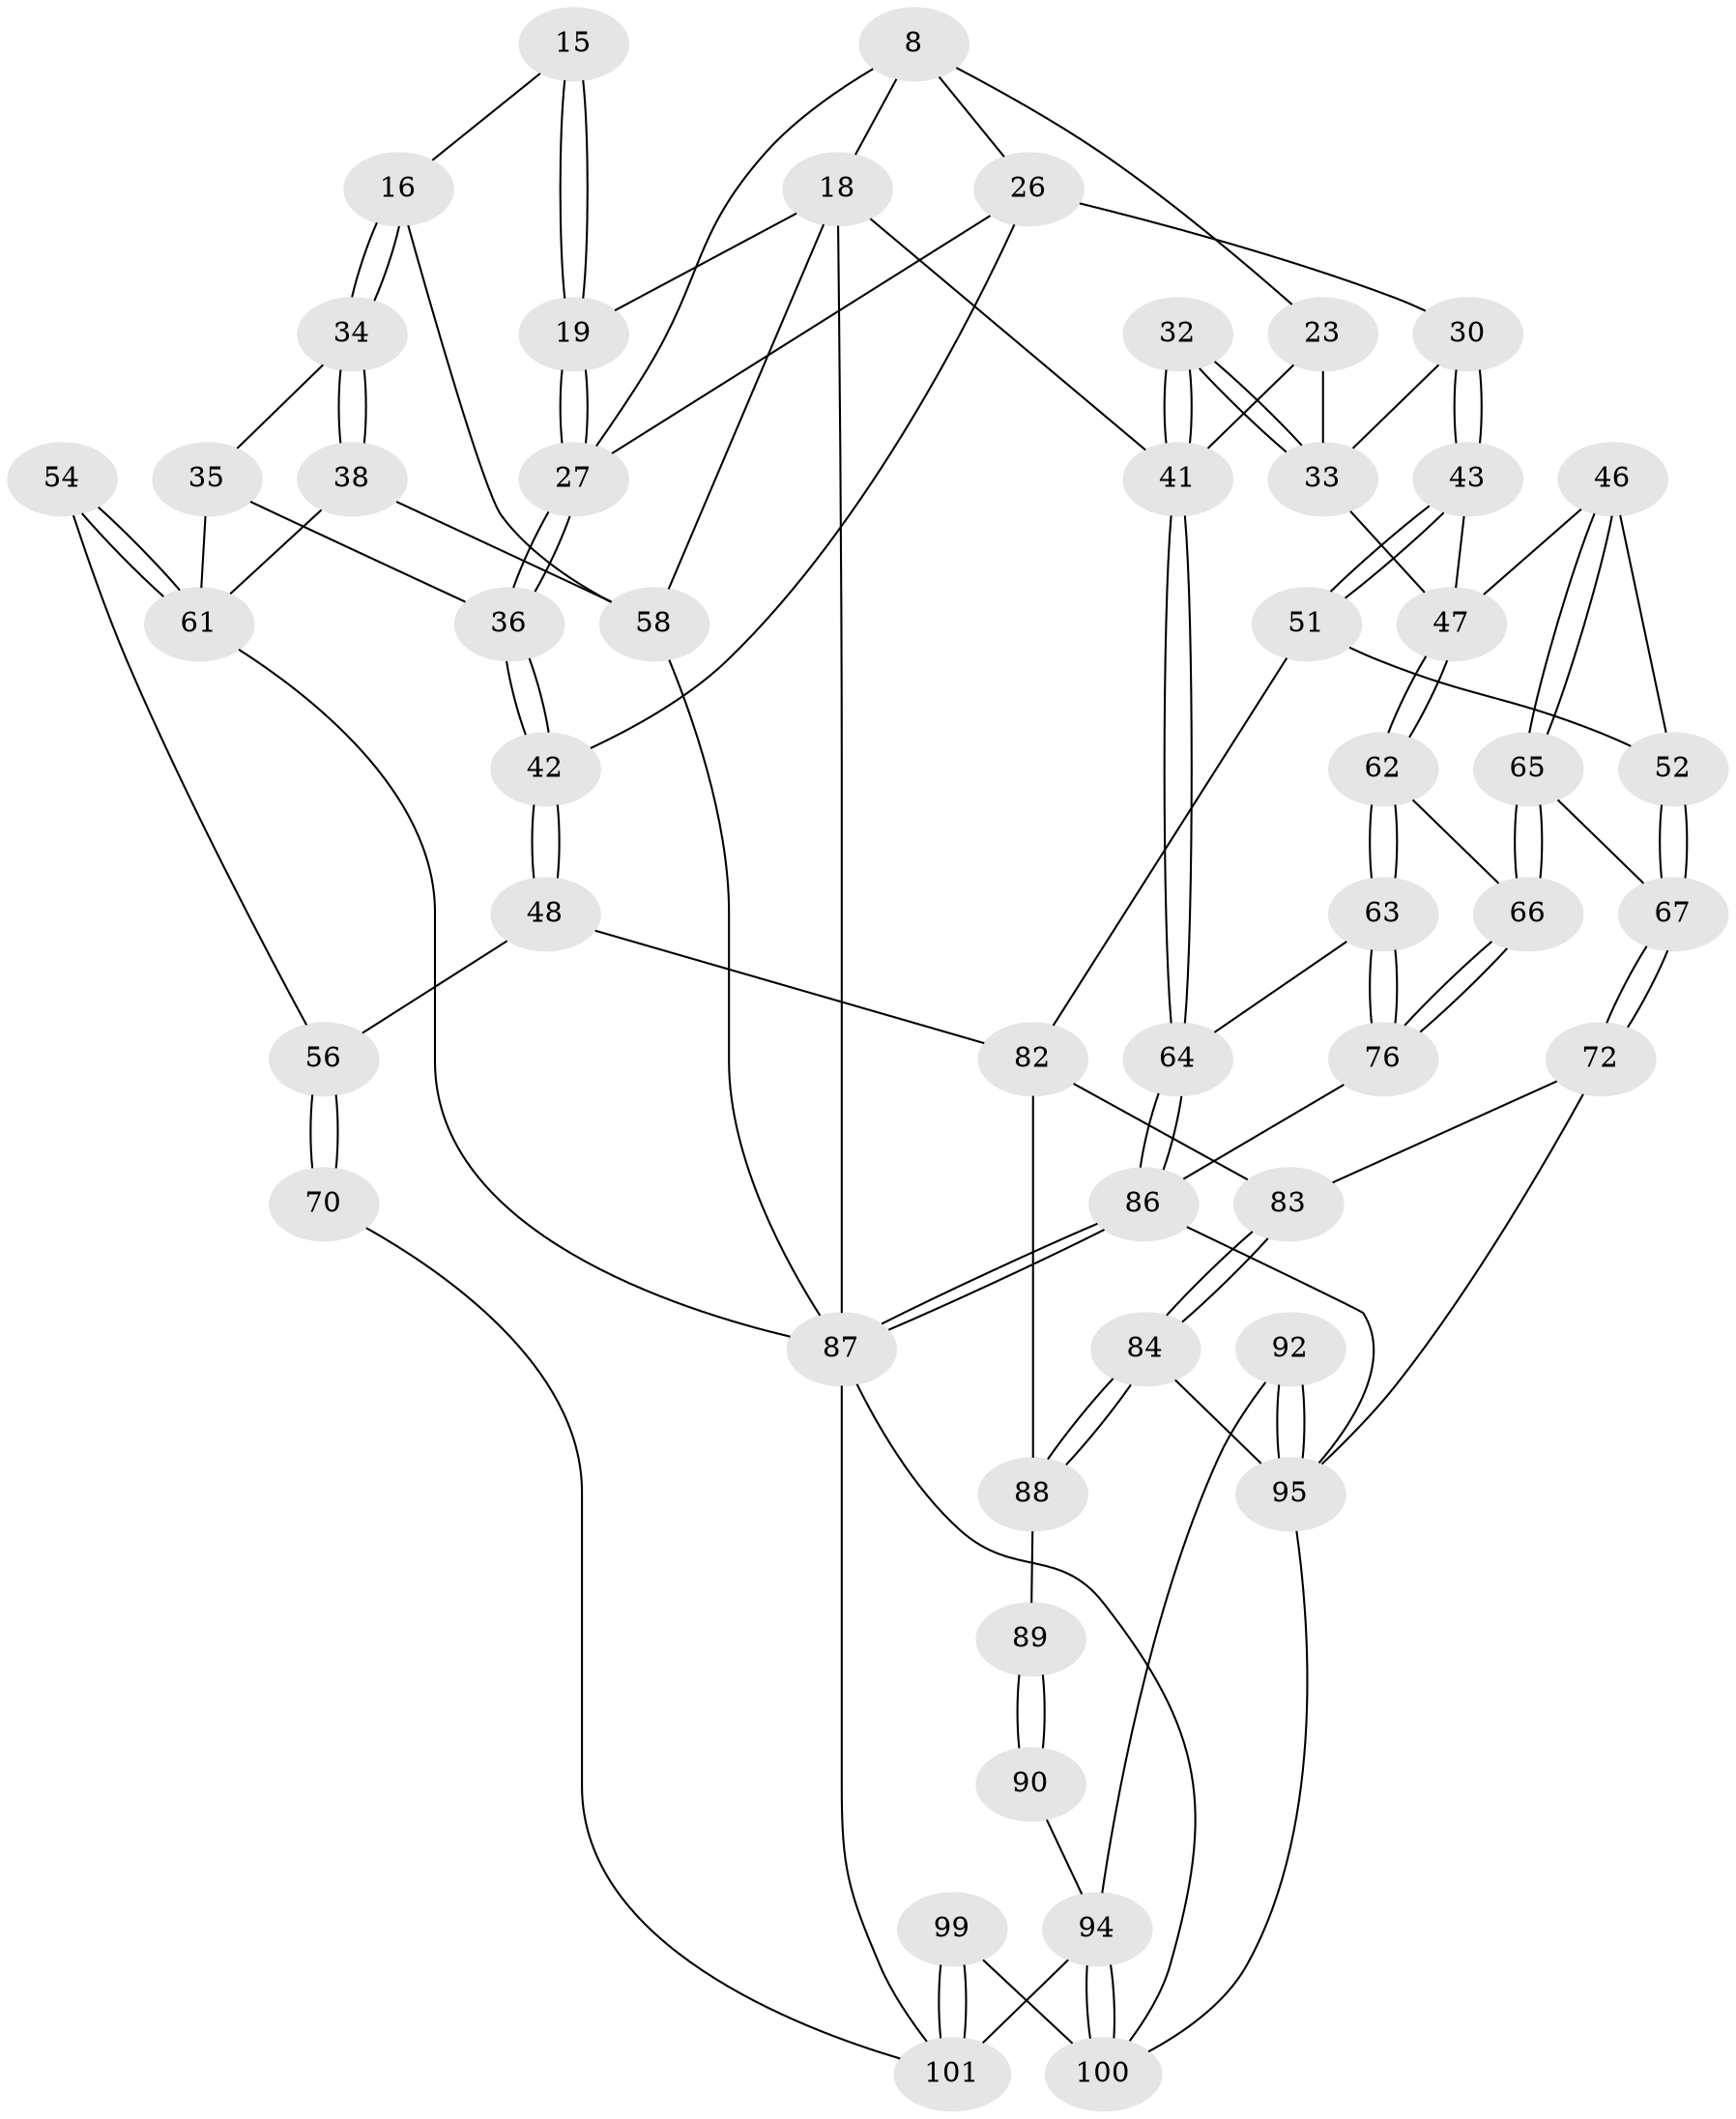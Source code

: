 // original degree distribution, {3: 0.019801980198019802, 4: 0.26732673267326734, 6: 0.2376237623762376, 5: 0.4752475247524752}
// Generated by graph-tools (version 1.1) at 2025/02/03/05/25 17:02:48]
// undirected, 50 vertices, 111 edges
graph export_dot {
graph [start="1"]
  node [color=gray90,style=filled];
  8 [pos="+0.20821201718048551+0",super="+7+6"];
  15 [pos="+0.7864823234213901+0.16032204720975066"];
  16 [pos="+0.8353938265518582+0.17779391826215146"];
  18 [pos="+1+0.1446627874879005",super="+4"];
  19 [pos="+0.763307111896062+0.17782748895127337",super="+13+12"];
  23 [pos="+0.27234828793438637+0.18789211047412702",super="+21"];
  26 [pos="+0.40532891900856427+0.3262030830940842",super="+25"];
  27 [pos="+0.7096147574844224+0.2394898842214233",super="+24"];
  30 [pos="+0.3783148083239375+0.3349354500302852"];
  32 [pos="+0+0.37869714166811624"];
  33 [pos="+0.01969860065259568+0.3864379810096481",super="+29+28+31"];
  34 [pos="+0.8632114831221793+0.3712589590328522"];
  35 [pos="+0.7556702611134016+0.4122666494481508"];
  36 [pos="+0.6974072556177604+0.3668634572909115"];
  38 [pos="+0.9522546721187183+0.42053345430704653"];
  41 [pos="+0+0.4066380139149021",super="+9+10+22"];
  42 [pos="+0.5080507087144934+0.4712257556853603"];
  43 [pos="+0.28933131542354495+0.45074405659413813"];
  46 [pos="+0.09742729511162336+0.4367281902023714",super="+45"];
  47 [pos="+0.09656372802542262+0.4356650991818045",super="+40+44"];
  48 [pos="+0.5059951763260884+0.4883933888700366"];
  51 [pos="+0.30422279886176273+0.5256766812054284"];
  52 [pos="+0.2685719134272951+0.5255409038165515"];
  54 [pos="+0.7673626443344993+0.4731274931093565"];
  56 [pos="+0.5596442910534534+0.522272929695599",super="+55"];
  58 [pos="+1+0.4295954565885315",super="+37"];
  61 [pos="+0.84416439072691+0.5552071587580955",super="+57+53"];
  62 [pos="+0.07415850328989035+0.6035373468527128"];
  63 [pos="+0+0.5209361181402112"];
  64 [pos="+0+0.5207510476675076"];
  65 [pos="+0.16514792475420145+0.5732754311296666"];
  66 [pos="+0.1163146180105006+0.6191077013833479"];
  67 [pos="+0.16787940616475472+0.5735026246492574"];
  70 [pos="+0.7539344047952152+0.7502712904993144"];
  72 [pos="+0.23680360984105445+0.6543768878762033"];
  76 [pos="+0.113652950276314+0.7304452032443755"];
  82 [pos="+0.46272751313983557+0.62624504565142",super="+49+50"];
  83 [pos="+0.322189158911332+0.6895564028135519",super="+71"];
  84 [pos="+0.31956032380788507+0.755524913061738"];
  86 [pos="+0+1",super="+75"];
  87 [pos="+0+1",super="+77+60"];
  88 [pos="+0.3759311637585925+0.7525863379348423",super="+81"];
  89 [pos="+0.41030160806679133+0.788968291151604",super="+80"];
  90 [pos="+0.421578320813885+0.8031873468505796",super="+79"];
  92 [pos="+0.3013428071503799+0.839687195262323"];
  94 [pos="+0.4013091434731319+0.9224431166799563",super="+93+78+91"];
  95 [pos="+0.13548873268643852+1",super="+74+85"];
  99 [pos="+0.5473613474667874+1"];
  100 [pos="+0.31938969377393595+1",super="+96"];
  101 [pos="+0.5797733574372891+1",super="+98"];
  8 -- 18 [weight=2];
  8 -- 23 [weight=2];
  8 -- 26;
  8 -- 27;
  15 -- 16;
  15 -- 19 [weight=2];
  15 -- 19;
  16 -- 34;
  16 -- 34;
  16 -- 58;
  18 -- 58 [weight=2];
  18 -- 87 [weight=2];
  18 -- 19;
  18 -- 41;
  19 -- 27 [weight=2];
  19 -- 27;
  23 -- 33 [weight=2];
  23 -- 41 [weight=2];
  26 -- 30;
  26 -- 42;
  26 -- 27;
  27 -- 36;
  27 -- 36;
  30 -- 43;
  30 -- 43;
  30 -- 33;
  32 -- 33;
  32 -- 33;
  32 -- 41 [weight=2];
  32 -- 41;
  33 -- 47 [weight=2];
  34 -- 35;
  34 -- 38;
  34 -- 38;
  35 -- 36;
  35 -- 61;
  36 -- 42;
  36 -- 42;
  38 -- 58;
  38 -- 61;
  41 -- 64;
  41 -- 64;
  42 -- 48;
  42 -- 48;
  43 -- 51;
  43 -- 51;
  43 -- 47;
  46 -- 47 [weight=2];
  46 -- 65;
  46 -- 65;
  46 -- 52;
  47 -- 62;
  47 -- 62;
  48 -- 56;
  48 -- 82;
  51 -- 52;
  51 -- 82;
  52 -- 67;
  52 -- 67;
  54 -- 61 [weight=2];
  54 -- 61;
  54 -- 56;
  56 -- 70 [weight=2];
  56 -- 70;
  58 -- 87;
  61 -- 87;
  62 -- 63;
  62 -- 63;
  62 -- 66;
  63 -- 64;
  63 -- 76;
  63 -- 76;
  64 -- 86;
  64 -- 86;
  65 -- 66;
  65 -- 66;
  65 -- 67;
  66 -- 76;
  66 -- 76;
  67 -- 72;
  67 -- 72;
  70 -- 101;
  72 -- 83;
  72 -- 95;
  76 -- 86;
  82 -- 83 [weight=2];
  82 -- 88;
  83 -- 84;
  83 -- 84;
  84 -- 88;
  84 -- 88;
  84 -- 95;
  86 -- 87;
  86 -- 87;
  86 -- 95;
  87 -- 101 [weight=2];
  87 -- 100;
  88 -- 89 [weight=2];
  89 -- 90 [weight=2];
  89 -- 90;
  90 -- 94 [weight=2];
  92 -- 95 [weight=2];
  92 -- 95;
  92 -- 94;
  94 -- 100;
  94 -- 100;
  94 -- 101 [weight=2];
  95 -- 100;
  99 -- 100;
  99 -- 101 [weight=2];
  99 -- 101;
}
